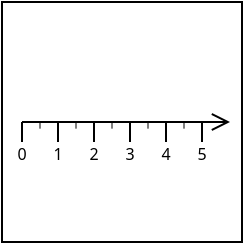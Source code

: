 <?xml version="1.0" encoding="UTF-8"?>
<dia:diagram xmlns:dia="http://www.lysator.liu.se/~alla/dia/"><dia:layer name="Background" visible="true"><dia:object type="Standard - Box" version="0" id="O0"><dia:attribute name="obj_pos"><dia:point val="0,0"/></dia:attribute><dia:attribute name="obj_bb"><dia:rectangle val="-0.05,-0.05;12.05,12.05"/></dia:attribute><dia:attribute name="elem_corner"><dia:point val="0,0"/></dia:attribute><dia:attribute name="elem_width"><dia:real val="12"/></dia:attribute><dia:attribute name="elem_height"><dia:real val="12"/></dia:attribute><dia:attribute name="show_background"><dia:boolean val="true"/></dia:attribute></dia:object><dia:object type="chronogram - reference" version="0" id="O1"><dia:attribute name="obj_pos"><dia:point val="1,6"/></dia:attribute><dia:attribute name="obj_bb"><dia:rectangle val="0.125,5.95;10.875,8.05"/></dia:attribute><dia:attribute name="elem_corner"><dia:point val="1,6"/></dia:attribute><dia:attribute name="elem_width"><dia:real val="9"/></dia:attribute><dia:attribute name="elem_height"><dia:real val="1"/></dia:attribute><dia:attribute name="start_time"><dia:real val="0"/></dia:attribute><dia:attribute name="end_time"><dia:real val="5"/></dia:attribute><dia:attribute name="time_step"><dia:real val="1"/></dia:attribute><dia:attribute name="time_lstep"><dia:real val="0.5"/></dia:attribute><dia:attribute name="color"><dia:color val="#000000"/></dia:attribute><dia:attribute name="main_lwidth"><dia:real val="0.1"/></dia:attribute><dia:attribute name="light_lwidth"><dia:real val="0.05"/></dia:attribute><dia:attribute name="font"><dia:font family="sans" style="0" name="Courier"/></dia:attribute><dia:attribute name="font_size"><dia:real val="1"/></dia:attribute><dia:attribute name="font_color"><dia:color val="#000000"/></dia:attribute></dia:object><dia:object type="Standard - Line" version="0" id="O2"><dia:attribute name="obj_pos"><dia:point val="9.1,6"/></dia:attribute><dia:attribute name="obj_bb"><dia:rectangle val="9.05,5.2;11.45,6.8"/></dia:attribute><dia:attribute name="conn_endpoints"><dia:point val="9.1,6"/><dia:point val="11.4,6"/></dia:attribute><dia:attribute name="numcp"><dia:int val="1"/></dia:attribute><dia:attribute name="end_arrow"><dia:enum val="1"/></dia:attribute><dia:attribute name="end_arrow_length"><dia:real val="0.8"/></dia:attribute><dia:attribute name="end_arrow_width"><dia:real val="0.8"/></dia:attribute><dia:connections><dia:connection handle="0" to="O1" connection="9"/></dia:connections></dia:object></dia:layer></dia:diagram>
